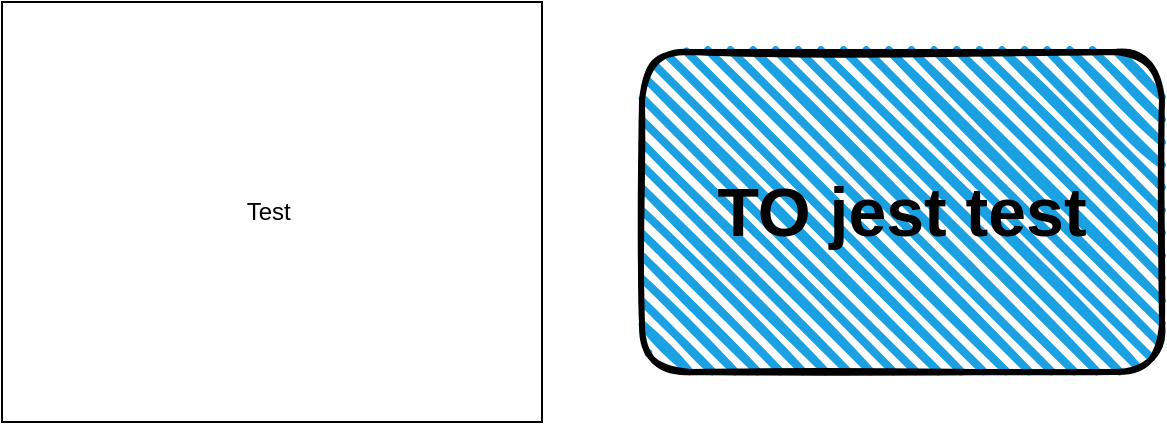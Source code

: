 <mxfile>
    <diagram id="N36LM2Sko0N_GgjaA9bG" name="Strona-1">
        <mxGraphModel dx="1045" dy="790" grid="1" gridSize="10" guides="1" tooltips="1" connect="1" arrows="1" fold="1" page="1" pageScale="1" pageWidth="827" pageHeight="1169" math="0" shadow="0">
            <root>
                <mxCell id="0"/>
                <mxCell id="1" parent="0"/>
                <mxCell id="2" value="Test&amp;nbsp;" style="rounded=0;whiteSpace=wrap;html=1;" vertex="1" parent="1">
                    <mxGeometry x="80" y="80" width="270" height="210" as="geometry"/>
                </mxCell>
                <mxCell id="3" value="TO jest test&lt;br style=&quot;font-size: 34px;&quot;&gt;" style="rounded=1;whiteSpace=wrap;html=1;strokeWidth=3;fillWeight=4;hachureGap=8;hachureAngle=45;fillColor=#1ba1e2;sketch=1;fontSize=34;fontStyle=1" vertex="1" parent="1">
                    <mxGeometry x="400" y="105" width="260" height="160" as="geometry"/>
                </mxCell>
            </root>
        </mxGraphModel>
    </diagram>
</mxfile>